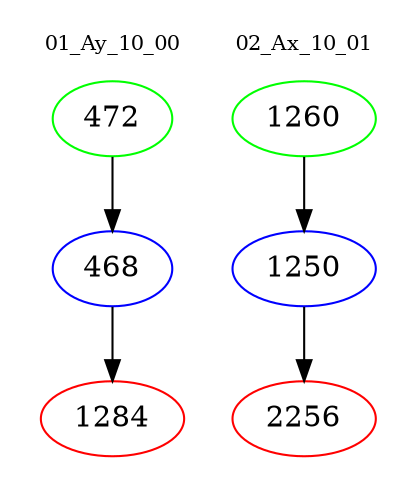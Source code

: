 digraph{
subgraph cluster_0 {
color = white
label = "01_Ay_10_00";
fontsize=10;
T0_472 [label="472", color="green"]
T0_472 -> T0_468 [color="black"]
T0_468 [label="468", color="blue"]
T0_468 -> T0_1284 [color="black"]
T0_1284 [label="1284", color="red"]
}
subgraph cluster_1 {
color = white
label = "02_Ax_10_01";
fontsize=10;
T1_1260 [label="1260", color="green"]
T1_1260 -> T1_1250 [color="black"]
T1_1250 [label="1250", color="blue"]
T1_1250 -> T1_2256 [color="black"]
T1_2256 [label="2256", color="red"]
}
}
